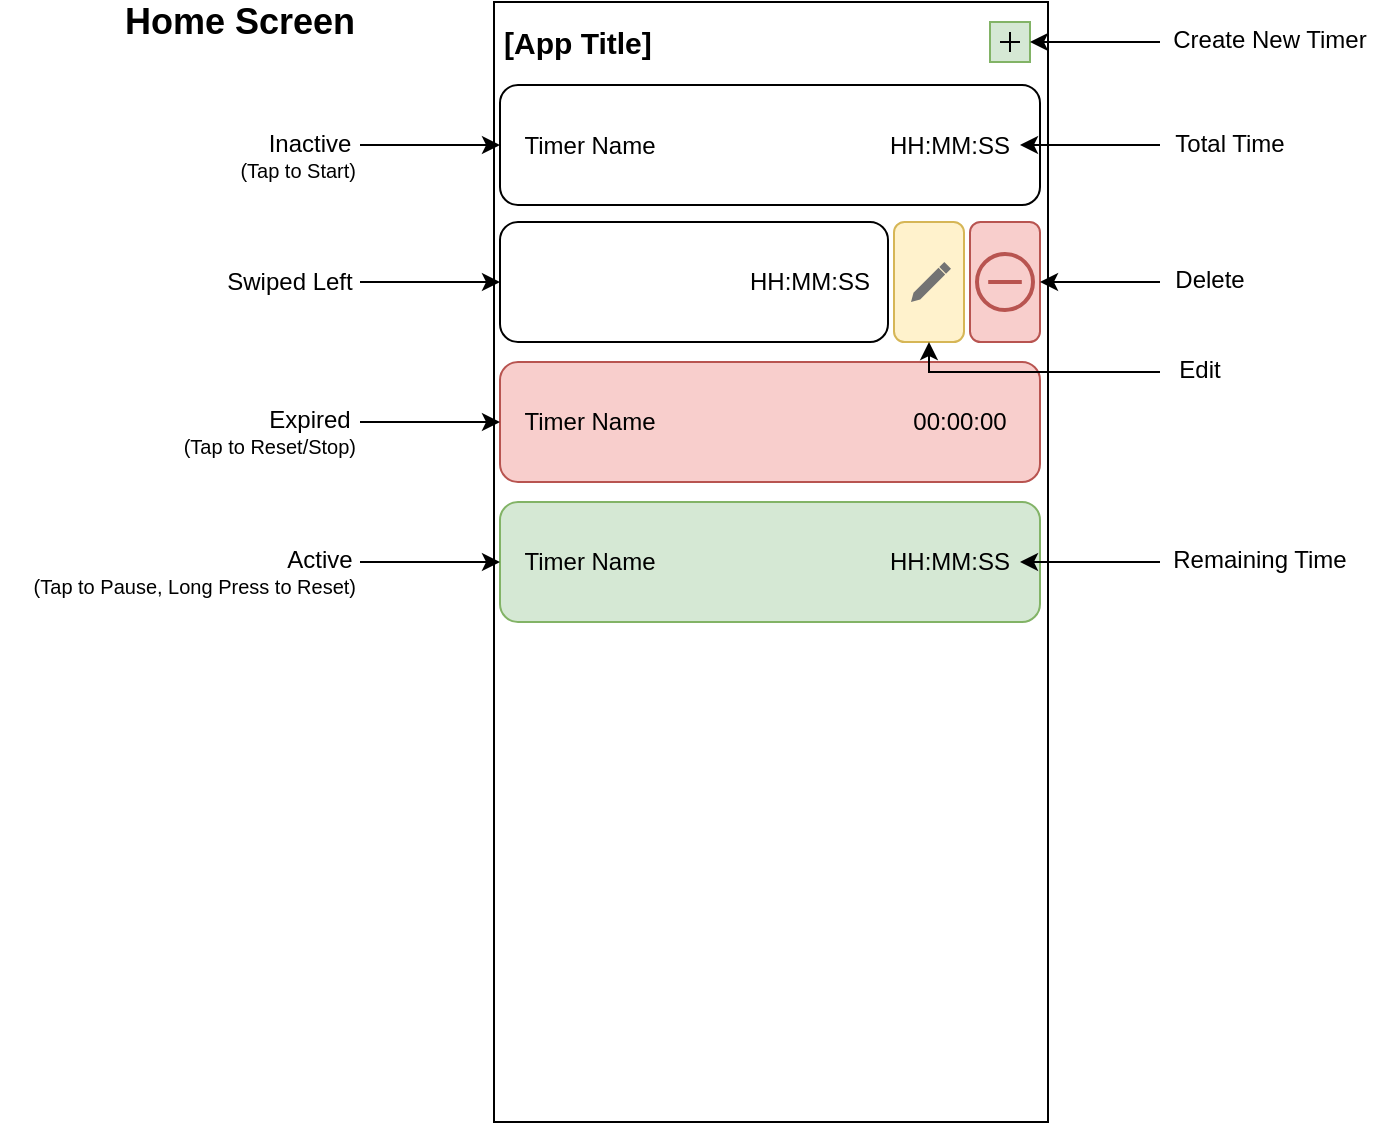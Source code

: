 <mxfile version="13.9.9" type="device" pages="2"><diagram id="HEGyL1cyadB4TIBwFTRd" name="HomeScreen"><mxGraphModel dx="1089" dy="810" grid="1" gridSize="10" guides="1" tooltips="1" connect="1" arrows="1" fold="1" page="1" pageScale="1" pageWidth="850" pageHeight="1100" math="0" shadow="0"><root><mxCell id="0"/><mxCell id="1" parent="0"/><mxCell id="8O2cDfJaT4-Lju_tFJ-8-1" value="" style="rounded=0;whiteSpace=wrap;html=1;" parent="1" vertex="1"><mxGeometry x="287" y="40" width="277" height="560" as="geometry"/></mxCell><mxCell id="8O2cDfJaT4-Lju_tFJ-8-6" value="" style="whiteSpace=wrap;html=1;aspect=fixed;fillColor=#d5e8d4;strokeColor=#82b366;" parent="1" vertex="1"><mxGeometry x="535.0" y="50" width="20" height="20" as="geometry"/></mxCell><mxCell id="8O2cDfJaT4-Lju_tFJ-8-11" value="" style="group" parent="1" vertex="1" connectable="0"><mxGeometry x="540" y="55" width="10" height="10" as="geometry"/></mxCell><mxCell id="8O2cDfJaT4-Lju_tFJ-8-12" value="" style="endArrow=none;html=1;" parent="8O2cDfJaT4-Lju_tFJ-8-11" edge="1"><mxGeometry width="50" height="50" relative="1" as="geometry"><mxPoint x="5" y="10" as="sourcePoint"/><mxPoint x="5" as="targetPoint"/></mxGeometry></mxCell><mxCell id="8O2cDfJaT4-Lju_tFJ-8-13" value="" style="endArrow=none;html=1;" parent="8O2cDfJaT4-Lju_tFJ-8-11" edge="1"><mxGeometry width="50" height="50" relative="1" as="geometry"><mxPoint y="5" as="sourcePoint"/><mxPoint x="10" y="5" as="targetPoint"/></mxGeometry></mxCell><mxCell id="8O2cDfJaT4-Lju_tFJ-8-14" value="[App Title]" style="text;html=1;strokeColor=none;fillColor=none;align=left;verticalAlign=middle;whiteSpace=wrap;rounded=0;fontStyle=1;fontSize=15;" parent="1" vertex="1"><mxGeometry x="290" y="50" width="149" height="20" as="geometry"/></mxCell><mxCell id="8O2cDfJaT4-Lju_tFJ-8-21" value="" style="group" parent="1" vertex="1" connectable="0"><mxGeometry x="290" y="81.5" width="270" height="60" as="geometry"/></mxCell><mxCell id="8O2cDfJaT4-Lju_tFJ-8-2" value="" style="rounded=1;whiteSpace=wrap;html=1;" parent="8O2cDfJaT4-Lju_tFJ-8-21" vertex="1"><mxGeometry width="270" height="60" as="geometry"/></mxCell><mxCell id="8O2cDfJaT4-Lju_tFJ-8-3" value="Timer Name" style="text;html=1;strokeColor=none;fillColor=none;align=center;verticalAlign=middle;whiteSpace=wrap;rounded=0;" parent="8O2cDfJaT4-Lju_tFJ-8-21" vertex="1"><mxGeometry x="10" y="20.0" width="70" height="20" as="geometry"/></mxCell><mxCell id="8O2cDfJaT4-Lju_tFJ-8-4" value="HH:MM:SS" style="text;html=1;strokeColor=none;fillColor=none;align=center;verticalAlign=middle;whiteSpace=wrap;rounded=0;" parent="8O2cDfJaT4-Lju_tFJ-8-21" vertex="1"><mxGeometry x="190" y="20" width="70" height="20" as="geometry"/></mxCell><mxCell id="8O2cDfJaT4-Lju_tFJ-8-23" value="" style="rounded=1;whiteSpace=wrap;html=1;" parent="1" vertex="1"><mxGeometry x="290" y="150" width="194" height="60" as="geometry"/></mxCell><mxCell id="8O2cDfJaT4-Lju_tFJ-8-25" value="HH:MM:SS" style="text;html=1;strokeColor=none;fillColor=none;align=center;verticalAlign=middle;whiteSpace=wrap;rounded=0;" parent="1" vertex="1"><mxGeometry x="415" y="170" width="60" height="20" as="geometry"/></mxCell><mxCell id="8O2cDfJaT4-Lju_tFJ-8-27" value="" style="rounded=1;whiteSpace=wrap;html=1;fillColor=#fff2cc;strokeColor=#d6b656;" parent="1" vertex="1"><mxGeometry x="487" y="150" width="35" height="60" as="geometry"/></mxCell><mxCell id="8O2cDfJaT4-Lju_tFJ-8-28" value="" style="rounded=1;whiteSpace=wrap;html=1;fillColor=#f8cecc;strokeColor=#b85450;" parent="1" vertex="1"><mxGeometry x="525" y="150" width="35" height="60" as="geometry"/></mxCell><mxCell id="8O2cDfJaT4-Lju_tFJ-8-30" value="" style="dashed=0;aspect=fixed;verticalLabelPosition=bottom;verticalAlign=top;align=center;shape=mxgraph.gmdl.edit;strokeColor=none;fillColor=#737373;shadow=0;rounded=1;" parent="1" vertex="1"><mxGeometry x="495.5" y="170" width="20" height="20" as="geometry"/></mxCell><mxCell id="8O2cDfJaT4-Lju_tFJ-8-31" value="" style="html=1;verticalLabelPosition=bottom;align=center;labelBackgroundColor=#ffffff;verticalAlign=top;strokeWidth=2;strokeColor=#b85450;shadow=0;dashed=0;shape=mxgraph.ios7.icons.delete;rounded=1;fillColor=#f8cecc;" parent="1" vertex="1"><mxGeometry x="528.5" y="166.0" width="28" height="28" as="geometry"/></mxCell><mxCell id="8O2cDfJaT4-Lju_tFJ-8-32" value="" style="group" parent="1" vertex="1" connectable="0"><mxGeometry x="290" y="220" width="270" height="60" as="geometry"/></mxCell><mxCell id="8O2cDfJaT4-Lju_tFJ-8-33" value="" style="rounded=1;whiteSpace=wrap;html=1;fillColor=#f8cecc;strokeColor=#b85450;" parent="8O2cDfJaT4-Lju_tFJ-8-32" vertex="1"><mxGeometry width="270" height="60" as="geometry"/></mxCell><mxCell id="8O2cDfJaT4-Lju_tFJ-8-34" value="Timer Name" style="text;html=1;strokeColor=none;fillColor=none;align=center;verticalAlign=middle;whiteSpace=wrap;rounded=0;" parent="8O2cDfJaT4-Lju_tFJ-8-32" vertex="1"><mxGeometry x="10" y="20.0" width="70" height="20" as="geometry"/></mxCell><mxCell id="8O2cDfJaT4-Lju_tFJ-8-35" value="00:00:00" style="text;html=1;strokeColor=none;fillColor=none;align=center;verticalAlign=middle;whiteSpace=wrap;rounded=0;" parent="8O2cDfJaT4-Lju_tFJ-8-32" vertex="1"><mxGeometry x="200" y="20" width="60" height="20" as="geometry"/></mxCell><mxCell id="8O2cDfJaT4-Lju_tFJ-8-36" value="" style="group" parent="1" vertex="1" connectable="0"><mxGeometry x="290" y="290" width="270" height="60" as="geometry"/></mxCell><mxCell id="8O2cDfJaT4-Lju_tFJ-8-37" value="" style="rounded=1;whiteSpace=wrap;html=1;fillColor=#d5e8d4;strokeColor=#82b366;" parent="8O2cDfJaT4-Lju_tFJ-8-36" vertex="1"><mxGeometry width="270" height="60" as="geometry"/></mxCell><mxCell id="8O2cDfJaT4-Lju_tFJ-8-38" value="Timer Name" style="text;html=1;strokeColor=none;fillColor=none;align=center;verticalAlign=middle;whiteSpace=wrap;rounded=0;" parent="8O2cDfJaT4-Lju_tFJ-8-36" vertex="1"><mxGeometry x="10" y="20.0" width="70" height="20" as="geometry"/></mxCell><mxCell id="8O2cDfJaT4-Lju_tFJ-8-39" value="HH:MM:SS" style="text;html=1;strokeColor=none;fillColor=none;align=center;verticalAlign=middle;whiteSpace=wrap;rounded=0;" parent="8O2cDfJaT4-Lju_tFJ-8-36" vertex="1"><mxGeometry x="190" y="20" width="70" height="20" as="geometry"/></mxCell><mxCell id="8O2cDfJaT4-Lju_tFJ-8-43" style="edgeStyle=orthogonalEdgeStyle;rounded=0;orthogonalLoop=1;jettySize=auto;html=1;exitX=1;exitY=0.5;exitDx=0;exitDy=0;entryX=0;entryY=0.5;entryDx=0;entryDy=0;" parent="1" source="8O2cDfJaT4-Lju_tFJ-8-40" target="8O2cDfJaT4-Lju_tFJ-8-2" edge="1"><mxGeometry relative="1" as="geometry"/></mxCell><mxCell id="8O2cDfJaT4-Lju_tFJ-8-40" value="Inactive" style="text;html=1;strokeColor=none;fillColor=none;align=center;verticalAlign=top;whiteSpace=wrap;rounded=0;" parent="1" vertex="1"><mxGeometry x="170" y="97.25" width="50" height="28.5" as="geometry"/></mxCell><mxCell id="8O2cDfJaT4-Lju_tFJ-8-44" style="edgeStyle=orthogonalEdgeStyle;rounded=0;orthogonalLoop=1;jettySize=auto;html=1;exitX=1;exitY=0.5;exitDx=0;exitDy=0;entryX=0;entryY=0.5;entryDx=0;entryDy=0;" parent="1" source="8O2cDfJaT4-Lju_tFJ-8-41" target="8O2cDfJaT4-Lju_tFJ-8-33" edge="1"><mxGeometry relative="1" as="geometry"/></mxCell><mxCell id="8O2cDfJaT4-Lju_tFJ-8-41" value="Expired&lt;span style=&quot;color: rgba(0 , 0 , 0 , 0) ; font-family: monospace ; font-size: 0px&quot;&gt;%3CmxGraphModel%3E%3Croot%3E%3CmxCell%20id%3D%220%22%2F%3E%3CmxCell%20id%3D%221%22%20parent%3D%220%22%2F%3E%3CmxCell%20id%3D%222%22%20value%3D%22Inactive%22%20style%3D%22text%3Bhtml%3D1%3BstrokeColor%3Dnone%3BfillColor%3Dnone%3Balign%3Dcenter%3BverticalAlign%3Dmiddle%3BwhiteSpace%3Dwrap%3Brounded%3D0%3B%22%20vertex%3D%221%22%20parent%3D%221%22%3E%3CmxGeometry%20x%3D%22170%22%20y%3D%22101%22%20width%3D%2250%22%20height%3D%2220%22%20as%3D%22geometry%22%2F%3E%3C%2FmxCell%3E%3C%2Froot%3E%3C%2FmxGraphModel%3E&lt;/span&gt;" style="text;html=1;strokeColor=none;fillColor=none;align=center;verticalAlign=top;whiteSpace=wrap;rounded=0;" parent="1" vertex="1"><mxGeometry x="170" y="235" width="50" height="30" as="geometry"/></mxCell><mxCell id="8O2cDfJaT4-Lju_tFJ-8-45" style="edgeStyle=orthogonalEdgeStyle;rounded=0;orthogonalLoop=1;jettySize=auto;html=1;exitX=1;exitY=0.5;exitDx=0;exitDy=0;entryX=0;entryY=0.5;entryDx=0;entryDy=0;" parent="1" source="8O2cDfJaT4-Lju_tFJ-8-42" target="8O2cDfJaT4-Lju_tFJ-8-37" edge="1"><mxGeometry relative="1" as="geometry"/></mxCell><mxCell id="8O2cDfJaT4-Lju_tFJ-8-42" value="Active" style="text;html=1;strokeColor=none;fillColor=none;align=center;verticalAlign=top;whiteSpace=wrap;rounded=0;" parent="1" vertex="1"><mxGeometry x="180" y="305" width="40" height="30" as="geometry"/></mxCell><mxCell id="8O2cDfJaT4-Lju_tFJ-8-47" style="edgeStyle=orthogonalEdgeStyle;rounded=0;orthogonalLoop=1;jettySize=auto;html=1;exitX=0;exitY=0.5;exitDx=0;exitDy=0;entryX=1;entryY=0.5;entryDx=0;entryDy=0;" parent="1" source="8O2cDfJaT4-Lju_tFJ-8-46" target="8O2cDfJaT4-Lju_tFJ-8-6" edge="1"><mxGeometry relative="1" as="geometry"/></mxCell><mxCell id="8O2cDfJaT4-Lju_tFJ-8-46" value="Create New Timer" style="text;html=1;strokeColor=none;fillColor=none;align=center;verticalAlign=top;whiteSpace=wrap;rounded=0;" parent="1" vertex="1"><mxGeometry x="620" y="45" width="110" height="30" as="geometry"/></mxCell><mxCell id="8O2cDfJaT4-Lju_tFJ-8-49" style="edgeStyle=orthogonalEdgeStyle;rounded=0;orthogonalLoop=1;jettySize=auto;html=1;exitX=0;exitY=0.5;exitDx=0;exitDy=0;entryX=1;entryY=0.5;entryDx=0;entryDy=0;" parent="1" source="8O2cDfJaT4-Lju_tFJ-8-48" target="8O2cDfJaT4-Lju_tFJ-8-4" edge="1"><mxGeometry relative="1" as="geometry"/></mxCell><mxCell id="8O2cDfJaT4-Lju_tFJ-8-48" value="Total Time" style="text;html=1;strokeColor=none;fillColor=none;align=center;verticalAlign=top;whiteSpace=wrap;rounded=0;" parent="1" vertex="1"><mxGeometry x="620" y="96.5" width="70" height="30" as="geometry"/></mxCell><mxCell id="8O2cDfJaT4-Lju_tFJ-8-51" style="edgeStyle=orthogonalEdgeStyle;rounded=0;orthogonalLoop=1;jettySize=auto;html=1;exitX=0;exitY=0.5;exitDx=0;exitDy=0;entryX=1;entryY=0.5;entryDx=0;entryDy=0;" parent="1" source="8O2cDfJaT4-Lju_tFJ-8-50" target="8O2cDfJaT4-Lju_tFJ-8-39" edge="1"><mxGeometry relative="1" as="geometry"/></mxCell><mxCell id="8O2cDfJaT4-Lju_tFJ-8-50" value="Remaining Time" style="text;html=1;strokeColor=none;fillColor=none;align=center;verticalAlign=top;whiteSpace=wrap;rounded=0;" parent="1" vertex="1"><mxGeometry x="620" y="305" width="100" height="30" as="geometry"/></mxCell><mxCell id="8O2cDfJaT4-Lju_tFJ-8-58" style="edgeStyle=orthogonalEdgeStyle;rounded=0;orthogonalLoop=1;jettySize=auto;html=1;exitX=0;exitY=0.5;exitDx=0;exitDy=0;entryX=0.5;entryY=1;entryDx=0;entryDy=0;" parent="1" source="8O2cDfJaT4-Lju_tFJ-8-52" target="8O2cDfJaT4-Lju_tFJ-8-27" edge="1"><mxGeometry relative="1" as="geometry"><Array as="points"><mxPoint x="505" y="225"/></Array></mxGeometry></mxCell><mxCell id="8O2cDfJaT4-Lju_tFJ-8-52" value="Edit" style="text;html=1;strokeColor=none;fillColor=none;align=center;verticalAlign=top;whiteSpace=wrap;rounded=0;" parent="1" vertex="1"><mxGeometry x="620" y="210" width="40" height="30" as="geometry"/></mxCell><mxCell id="8O2cDfJaT4-Lju_tFJ-8-55" style="edgeStyle=orthogonalEdgeStyle;rounded=0;orthogonalLoop=1;jettySize=auto;html=1;exitX=0;exitY=0.5;exitDx=0;exitDy=0;entryX=1;entryY=0.5;entryDx=0;entryDy=0;" parent="1" source="8O2cDfJaT4-Lju_tFJ-8-54" target="8O2cDfJaT4-Lju_tFJ-8-28" edge="1"><mxGeometry relative="1" as="geometry"/></mxCell><mxCell id="8O2cDfJaT4-Lju_tFJ-8-54" value="Delete" style="text;html=1;strokeColor=none;fillColor=none;align=center;verticalAlign=top;whiteSpace=wrap;rounded=0;" parent="1" vertex="1"><mxGeometry x="620" y="165" width="50" height="30" as="geometry"/></mxCell><mxCell id="8O2cDfJaT4-Lju_tFJ-8-57" style="edgeStyle=orthogonalEdgeStyle;rounded=0;orthogonalLoop=1;jettySize=auto;html=1;exitX=1;exitY=0.5;exitDx=0;exitDy=0;entryX=0;entryY=0.5;entryDx=0;entryDy=0;" parent="1" source="8O2cDfJaT4-Lju_tFJ-8-56" target="8O2cDfJaT4-Lju_tFJ-8-23" edge="1"><mxGeometry relative="1" as="geometry"/></mxCell><mxCell id="8O2cDfJaT4-Lju_tFJ-8-56" value="Swiped Left" style="text;html=1;strokeColor=none;fillColor=none;align=center;verticalAlign=top;whiteSpace=wrap;rounded=0;" parent="1" vertex="1"><mxGeometry x="150" y="165.75" width="70" height="28.5" as="geometry"/></mxCell><mxCell id="8O2cDfJaT4-Lju_tFJ-8-59" value="&lt;font style=&quot;font-size: 10px&quot;&gt;(Tap to Start)&lt;/font&gt;" style="text;html=1;strokeColor=none;fillColor=none;align=right;verticalAlign=middle;whiteSpace=wrap;rounded=0;fontSize=15;" parent="1" vertex="1"><mxGeometry x="80" y="116.5" width="140" height="10" as="geometry"/></mxCell><mxCell id="8O2cDfJaT4-Lju_tFJ-8-60" value="&lt;font style=&quot;font-size: 10px&quot;&gt;(Tap to Reset/Stop)&lt;/font&gt;" style="text;html=1;strokeColor=none;fillColor=none;align=right;verticalAlign=middle;whiteSpace=wrap;rounded=0;fontSize=15;" parent="1" vertex="1"><mxGeometry x="80" y="255" width="140" height="10" as="geometry"/></mxCell><mxCell id="8O2cDfJaT4-Lju_tFJ-8-61" value="&lt;font style=&quot;font-size: 10px&quot;&gt;(Tap to Pause, Long Press to Reset)&lt;/font&gt;" style="text;html=1;strokeColor=none;fillColor=none;align=right;verticalAlign=middle;whiteSpace=wrap;rounded=0;fontSize=15;" parent="1" vertex="1"><mxGeometry x="40" y="325" width="180" height="10" as="geometry"/></mxCell><mxCell id="8O2cDfJaT4-Lju_tFJ-8-62" value="Home Screen" style="text;html=1;strokeColor=none;fillColor=none;align=center;verticalAlign=middle;whiteSpace=wrap;rounded=0;fontSize=18;fontStyle=1" parent="1" vertex="1"><mxGeometry x="40" y="40" width="240" height="20" as="geometry"/></mxCell></root></mxGraphModel></diagram><diagram id="C2ESfZs6FZUdcyB-nqtN" name="NewTimerScreen"><mxGraphModel dx="176" dy="131" grid="1" gridSize="10" guides="1" tooltips="1" connect="1" arrows="1" fold="1" page="1" pageScale="1" pageWidth="850" pageHeight="1100" math="0" shadow="0"><root><mxCell id="HGh9_6Y62oNn5FS27VZK-0"/><mxCell id="HGh9_6Y62oNn5FS27VZK-1" parent="HGh9_6Y62oNn5FS27VZK-0"/><mxCell id="GpiGF39b6Rnts4fjnzOq-0" value="" style="rounded=0;whiteSpace=wrap;html=1;" parent="HGh9_6Y62oNn5FS27VZK-1" vertex="1"><mxGeometry x="287.0" y="40" width="277" height="560" as="geometry"/></mxCell><mxCell id="Msu7Hf1FtC_RUBziCAPU-1" value="New Timer" style="text;html=1;strokeColor=none;fillColor=none;align=left;verticalAlign=middle;whiteSpace=wrap;rounded=0;fontStyle=1;fontSize=15;" parent="HGh9_6Y62oNn5FS27VZK-1" vertex="1"><mxGeometry x="300" y="60" width="149" height="20" as="geometry"/></mxCell><mxCell id="Msu7Hf1FtC_RUBziCAPU-2" value="Name" style="text;html=1;strokeColor=none;fillColor=none;align=left;verticalAlign=middle;whiteSpace=wrap;rounded=0;fontSize=12;fontStyle=1" parent="HGh9_6Y62oNn5FS27VZK-1" vertex="1"><mxGeometry x="300" y="100" width="80" height="20" as="geometry"/></mxCell><mxCell id="Msu7Hf1FtC_RUBziCAPU-3" value="" style="rounded=0;whiteSpace=wrap;html=1;fontSize=12;align=left;" parent="HGh9_6Y62oNn5FS27VZK-1" vertex="1"><mxGeometry x="300" y="120" width="250" height="30" as="geometry"/></mxCell><mxCell id="Msu7Hf1FtC_RUBziCAPU-4" value="Time" style="text;html=1;strokeColor=none;fillColor=none;align=left;verticalAlign=middle;whiteSpace=wrap;rounded=0;fontSize=12;fontStyle=1" parent="HGh9_6Y62oNn5FS27VZK-1" vertex="1"><mxGeometry x="300" y="170" width="80" height="20" as="geometry"/></mxCell><mxCell id="-HsqOgqs6W_g71H30UOQ-66" value="" style="group" parent="HGh9_6Y62oNn5FS27VZK-1" vertex="1" connectable="0"><mxGeometry x="395" y="190" width="60" height="71" as="geometry"/></mxCell><mxCell id="-HsqOgqs6W_g71H30UOQ-67" value="" style="group" parent="-HsqOgqs6W_g71H30UOQ-66" vertex="1" connectable="0"><mxGeometry width="60" height="71" as="geometry"/></mxCell><mxCell id="-HsqOgqs6W_g71H30UOQ-69" value="" style="group" parent="-HsqOgqs6W_g71H30UOQ-67" vertex="1" connectable="0"><mxGeometry width="60" height="50" as="geometry"/></mxCell><mxCell id="-HsqOgqs6W_g71H30UOQ-70" value="Minutes" style="text;html=1;strokeColor=none;fillColor=none;align=left;verticalAlign=middle;whiteSpace=wrap;rounded=0;fontSize=12;" parent="-HsqOgqs6W_g71H30UOQ-69" vertex="1"><mxGeometry width="60" height="20" as="geometry"/></mxCell><mxCell id="-HsqOgqs6W_g71H30UOQ-71" value="00" style="rounded=0;whiteSpace=wrap;html=1;fontSize=12;align=center;" parent="-HsqOgqs6W_g71H30UOQ-69" vertex="1"><mxGeometry y="20" width="60" height="30" as="geometry"/></mxCell><mxCell id="vXmhHxaOZymmZKV0ThSY-32" value="" style="group" vertex="1" connectable="0" parent="-HsqOgqs6W_g71H30UOQ-67"><mxGeometry x="30.0" y="50" width="30" height="20.21" as="geometry"/></mxCell><mxCell id="-HsqOgqs6W_g71H30UOQ-68" value="" style="rounded=0;whiteSpace=wrap;html=1;fillColor=#d5e8d4;strokeColor=#82b366;" parent="vXmhHxaOZymmZKV0ThSY-32" vertex="1"><mxGeometry y="2.21" width="30" height="18" as="geometry"/></mxCell><mxCell id="-HsqOgqs6W_g71H30UOQ-72" value="" style="shape=cross;whiteSpace=wrap;html=1;rounded=1;fontSize=12;align=left;aspect=fixed;fillColor=#d5e8d4;" parent="vXmhHxaOZymmZKV0ThSY-32" vertex="1"><mxGeometry x="9.79" y="6.056" width="10.429" height="10.429" as="geometry"/></mxCell><mxCell id="vXmhHxaOZymmZKV0ThSY-33" value="" style="group" vertex="1" connectable="0" parent="-HsqOgqs6W_g71H30UOQ-66"><mxGeometry y="52.21" width="30" height="18.0" as="geometry"/></mxCell><mxCell id="-HsqOgqs6W_g71H30UOQ-73" value="" style="rounded=0;whiteSpace=wrap;html=1;fillColor=#f8cecc;strokeColor=#b85450;" parent="vXmhHxaOZymmZKV0ThSY-33" vertex="1"><mxGeometry y="2.865e-14" width="30" height="18" as="geometry"/></mxCell><mxCell id="-HsqOgqs6W_g71H30UOQ-74" value="" style="group;fillColor=#f8cecc;strokeColor=#b85450;" parent="vXmhHxaOZymmZKV0ThSY-33" vertex="1" connectable="0"><mxGeometry x="7" y="7.793" width="15.6" height="2.533" as="geometry"/></mxCell><mxCell id="-HsqOgqs6W_g71H30UOQ-75" value="" style="endArrow=none;html=1;fontSize=12;" parent="-HsqOgqs6W_g71H30UOQ-74" edge="1"><mxGeometry width="50" height="50" relative="1" as="geometry"><mxPoint y="1.44e-14" as="sourcePoint"/><mxPoint x="15.6" y="1.44e-14" as="targetPoint"/></mxGeometry></mxCell><mxCell id="-HsqOgqs6W_g71H30UOQ-76" value="" style="endArrow=none;html=1;fontSize=12;" parent="-HsqOgqs6W_g71H30UOQ-74" edge="1"><mxGeometry width="50" height="50" relative="1" as="geometry"><mxPoint x="2.956e-14" y="2.533" as="sourcePoint"/><mxPoint x="15.6" y="2.533" as="targetPoint"/><Array as="points"><mxPoint x="5.2" y="2.533"/></Array></mxGeometry></mxCell><mxCell id="-HsqOgqs6W_g71H30UOQ-77" value="" style="endArrow=none;html=1;fontSize=12;" parent="-HsqOgqs6W_g71H30UOQ-74" edge="1"><mxGeometry width="50" height="50" relative="1" as="geometry"><mxPoint x="15.6" y="2.533" as="sourcePoint"/><mxPoint x="15.6" y="1.44e-14" as="targetPoint"/></mxGeometry></mxCell><mxCell id="-HsqOgqs6W_g71H30UOQ-78" value="" style="endArrow=none;html=1;fontSize=12;" parent="-HsqOgqs6W_g71H30UOQ-74" edge="1"><mxGeometry width="50" height="50" relative="1" as="geometry"><mxPoint x="2.956e-14" y="2.533" as="sourcePoint"/><mxPoint x="2.956e-14" as="targetPoint"/></mxGeometry></mxCell><mxCell id="-HsqOgqs6W_g71H30UOQ-79" value="" style="group" parent="HGh9_6Y62oNn5FS27VZK-1" vertex="1" connectable="0"><mxGeometry x="490" y="190" width="60" height="71" as="geometry"/></mxCell><mxCell id="-HsqOgqs6W_g71H30UOQ-80" value="" style="group" parent="-HsqOgqs6W_g71H30UOQ-79" vertex="1" connectable="0"><mxGeometry width="60" height="71" as="geometry"/></mxCell><mxCell id="-HsqOgqs6W_g71H30UOQ-82" value="" style="group" parent="-HsqOgqs6W_g71H30UOQ-80" vertex="1" connectable="0"><mxGeometry width="60" height="50" as="geometry"/></mxCell><mxCell id="-HsqOgqs6W_g71H30UOQ-83" value="Seconds" style="text;html=1;strokeColor=none;fillColor=none;align=left;verticalAlign=middle;whiteSpace=wrap;rounded=0;fontSize=12;" parent="-HsqOgqs6W_g71H30UOQ-82" vertex="1"><mxGeometry width="60" height="20" as="geometry"/></mxCell><mxCell id="-HsqOgqs6W_g71H30UOQ-84" value="00" style="rounded=0;whiteSpace=wrap;html=1;fontSize=12;align=center;" parent="-HsqOgqs6W_g71H30UOQ-82" vertex="1"><mxGeometry y="20" width="60" height="30" as="geometry"/></mxCell><mxCell id="vXmhHxaOZymmZKV0ThSY-34" value="" style="group" vertex="1" connectable="0" parent="-HsqOgqs6W_g71H30UOQ-80"><mxGeometry x="30.0" y="52.21" width="30" height="18" as="geometry"/></mxCell><mxCell id="vXmhHxaOZymmZKV0ThSY-36" value="" style="group" vertex="1" connectable="0" parent="vXmhHxaOZymmZKV0ThSY-34"><mxGeometry width="30" height="18" as="geometry"/></mxCell><mxCell id="-HsqOgqs6W_g71H30UOQ-81" value="" style="rounded=0;whiteSpace=wrap;html=1;fillColor=#d5e8d4;strokeColor=#82b366;" parent="vXmhHxaOZymmZKV0ThSY-36" vertex="1"><mxGeometry width="30" height="18" as="geometry"/></mxCell><mxCell id="-HsqOgqs6W_g71H30UOQ-85" value="" style="shape=cross;whiteSpace=wrap;html=1;rounded=1;fontSize=12;align=left;aspect=fixed;fillColor=#d5e8d4;" parent="vXmhHxaOZymmZKV0ThSY-36" vertex="1"><mxGeometry x="9.79" y="3.79" width="10.429" height="10.429" as="geometry"/></mxCell><mxCell id="vXmhHxaOZymmZKV0ThSY-35" value="" style="group" vertex="1" connectable="0" parent="-HsqOgqs6W_g71H30UOQ-79"><mxGeometry y="52.21" width="30" height="18" as="geometry"/></mxCell><mxCell id="-HsqOgqs6W_g71H30UOQ-86" value="" style="rounded=0;whiteSpace=wrap;html=1;fillColor=#f8cecc;strokeColor=#b85450;" parent="vXmhHxaOZymmZKV0ThSY-35" vertex="1"><mxGeometry width="30" height="18" as="geometry"/></mxCell><mxCell id="-HsqOgqs6W_g71H30UOQ-87" value="" style="group;fillColor=#f8cecc;strokeColor=#b85450;" parent="vXmhHxaOZymmZKV0ThSY-35" vertex="1" connectable="0"><mxGeometry x="7" y="7.793" width="15.6" height="2.533" as="geometry"/></mxCell><mxCell id="-HsqOgqs6W_g71H30UOQ-88" value="" style="endArrow=none;html=1;fontSize=12;" parent="-HsqOgqs6W_g71H30UOQ-87" edge="1"><mxGeometry width="50" height="50" relative="1" as="geometry"><mxPoint y="1.44e-14" as="sourcePoint"/><mxPoint x="15.6" y="1.44e-14" as="targetPoint"/></mxGeometry></mxCell><mxCell id="-HsqOgqs6W_g71H30UOQ-89" value="" style="endArrow=none;html=1;fontSize=12;" parent="-HsqOgqs6W_g71H30UOQ-87" edge="1"><mxGeometry width="50" height="50" relative="1" as="geometry"><mxPoint x="2.956e-14" y="2.533" as="sourcePoint"/><mxPoint x="15.6" y="2.533" as="targetPoint"/><Array as="points"><mxPoint x="5.2" y="2.533"/></Array></mxGeometry></mxCell><mxCell id="-HsqOgqs6W_g71H30UOQ-90" value="" style="endArrow=none;html=1;fontSize=12;" parent="-HsqOgqs6W_g71H30UOQ-87" edge="1"><mxGeometry width="50" height="50" relative="1" as="geometry"><mxPoint x="15.6" y="2.533" as="sourcePoint"/><mxPoint x="15.6" y="1.44e-14" as="targetPoint"/></mxGeometry></mxCell><mxCell id="-HsqOgqs6W_g71H30UOQ-91" value="" style="endArrow=none;html=1;fontSize=12;" parent="-HsqOgqs6W_g71H30UOQ-87" edge="1"><mxGeometry width="50" height="50" relative="1" as="geometry"><mxPoint x="2.956e-14" y="2.533" as="sourcePoint"/><mxPoint x="2.956e-14" as="targetPoint"/></mxGeometry></mxCell><mxCell id="-HsqOgqs6W_g71H30UOQ-92" value="" style="group" parent="HGh9_6Y62oNn5FS27VZK-1" vertex="1" connectable="0"><mxGeometry x="300" y="190" width="60" height="71" as="geometry"/></mxCell><mxCell id="-HsqOgqs6W_g71H30UOQ-93" value="" style="group" parent="-HsqOgqs6W_g71H30UOQ-92" vertex="1" connectable="0"><mxGeometry width="60" height="71" as="geometry"/></mxCell><mxCell id="-HsqOgqs6W_g71H30UOQ-95" value="" style="group" parent="-HsqOgqs6W_g71H30UOQ-93" vertex="1" connectable="0"><mxGeometry width="60" height="50" as="geometry"/></mxCell><mxCell id="-HsqOgqs6W_g71H30UOQ-96" value="Hours" style="text;html=1;strokeColor=none;fillColor=none;align=left;verticalAlign=middle;whiteSpace=wrap;rounded=0;fontSize=12;" parent="-HsqOgqs6W_g71H30UOQ-95" vertex="1"><mxGeometry width="60" height="20" as="geometry"/></mxCell><mxCell id="-HsqOgqs6W_g71H30UOQ-97" value="00" style="rounded=0;whiteSpace=wrap;html=1;fontSize=12;align=center;" parent="-HsqOgqs6W_g71H30UOQ-95" vertex="1"><mxGeometry y="20" width="60" height="30" as="geometry"/></mxCell><mxCell id="vXmhHxaOZymmZKV0ThSY-13" value="" style="group" vertex="1" connectable="0" parent="-HsqOgqs6W_g71H30UOQ-93"><mxGeometry x="-0.19" y="52.21" width="30" height="18" as="geometry"/></mxCell><mxCell id="-HsqOgqs6W_g71H30UOQ-94" value="" style="rounded=0;whiteSpace=wrap;html=1;fillColor=#f8cecc;strokeColor=#b85450;" parent="vXmhHxaOZymmZKV0ThSY-13" vertex="1"><mxGeometry width="30" height="18" as="geometry"/></mxCell><mxCell id="-HsqOgqs6W_g71H30UOQ-100" value="" style="group;fillColor=#f8cecc;strokeColor=#b85450;" parent="vXmhHxaOZymmZKV0ThSY-13" vertex="1" connectable="0"><mxGeometry x="7.2" y="7.733" width="15.6" height="2.533" as="geometry"/></mxCell><mxCell id="-HsqOgqs6W_g71H30UOQ-101" value="" style="endArrow=none;html=1;fontSize=12;" parent="-HsqOgqs6W_g71H30UOQ-100" edge="1"><mxGeometry width="50" height="50" relative="1" as="geometry"><mxPoint y="1.44e-14" as="sourcePoint"/><mxPoint x="15.6" y="1.44e-14" as="targetPoint"/></mxGeometry></mxCell><mxCell id="-HsqOgqs6W_g71H30UOQ-102" value="" style="endArrow=none;html=1;fontSize=12;" parent="-HsqOgqs6W_g71H30UOQ-100" edge="1"><mxGeometry width="50" height="50" relative="1" as="geometry"><mxPoint x="2.956e-14" y="2.533" as="sourcePoint"/><mxPoint x="15.6" y="2.533" as="targetPoint"/><Array as="points"><mxPoint x="5.2" y="2.533"/></Array></mxGeometry></mxCell><mxCell id="-HsqOgqs6W_g71H30UOQ-103" value="" style="endArrow=none;html=1;fontSize=12;" parent="-HsqOgqs6W_g71H30UOQ-100" edge="1"><mxGeometry width="50" height="50" relative="1" as="geometry"><mxPoint x="15.6" y="2.533" as="sourcePoint"/><mxPoint x="15.6" y="1.44e-14" as="targetPoint"/></mxGeometry></mxCell><mxCell id="-HsqOgqs6W_g71H30UOQ-104" value="" style="endArrow=none;html=1;fontSize=12;" parent="-HsqOgqs6W_g71H30UOQ-100" edge="1"><mxGeometry width="50" height="50" relative="1" as="geometry"><mxPoint x="2.956e-14" y="2.533" as="sourcePoint"/><mxPoint x="2.956e-14" as="targetPoint"/></mxGeometry></mxCell><mxCell id="-HsqOgqs6W_g71H30UOQ-99" value="" style="rounded=0;whiteSpace=wrap;html=1;fillColor=#d5e8d4;strokeColor=#82b366;" parent="-HsqOgqs6W_g71H30UOQ-92" vertex="1"><mxGeometry x="30" y="52.21" width="30" height="18" as="geometry"/></mxCell><mxCell id="-HsqOgqs6W_g71H30UOQ-98" value="" style="shape=cross;whiteSpace=wrap;html=1;rounded=1;fontSize=12;align=left;aspect=fixed;fillColor=#d5e8d4;" parent="-HsqOgqs6W_g71H30UOQ-92" vertex="1"><mxGeometry x="39.59" y="56" width="10.429" height="10.429" as="geometry"/></mxCell><mxCell id="-HsqOgqs6W_g71H30UOQ-105" value="" style="group" parent="HGh9_6Y62oNn5FS27VZK-1" vertex="1" connectable="0"><mxGeometry x="299.5" y="550" width="252" height="40" as="geometry"/></mxCell><mxCell id="Msu7Hf1FtC_RUBziCAPU-49" value="Save" style="rounded=1;whiteSpace=wrap;html=1;fontSize=12;align=center;fillColor=#d5e8d4;strokeColor=#82b366;" parent="-HsqOgqs6W_g71H30UOQ-105" vertex="1"><mxGeometry width="120" height="40" as="geometry"/></mxCell><mxCell id="Msu7Hf1FtC_RUBziCAPU-50" value="Cancel" style="rounded=1;whiteSpace=wrap;html=1;fontSize=12;align=center;fillColor=#f8cecc;strokeColor=#b85450;" parent="-HsqOgqs6W_g71H30UOQ-105" vertex="1"><mxGeometry x="130" width="122" height="40" as="geometry"/></mxCell><mxCell id="-HsqOgqs6W_g71H30UOQ-106" value="Alarm Settings" style="text;html=1;strokeColor=none;fillColor=none;align=left;verticalAlign=middle;whiteSpace=wrap;rounded=0;fontStyle=1" parent="HGh9_6Y62oNn5FS27VZK-1" vertex="1"><mxGeometry x="300" y="310" width="120" height="20" as="geometry"/></mxCell><mxCell id="-HsqOgqs6W_g71H30UOQ-107" value="Sound" style="text;html=1;strokeColor=none;fillColor=none;align=left;verticalAlign=middle;whiteSpace=wrap;rounded=0;" parent="HGh9_6Y62oNn5FS27VZK-1" vertex="1"><mxGeometry x="380" y="340" width="47" height="20" as="geometry"/></mxCell><mxCell id="-HsqOgqs6W_g71H30UOQ-108" value="Vibrate" style="text;html=1;strokeColor=none;fillColor=none;align=left;verticalAlign=middle;whiteSpace=wrap;rounded=0;" parent="HGh9_6Y62oNn5FS27VZK-1" vertex="1"><mxGeometry x="380" y="370" width="107" height="20" as="geometry"/></mxCell><mxCell id="-HsqOgqs6W_g71H30UOQ-109" value="Push Notification" style="text;html=1;strokeColor=none;fillColor=none;align=left;verticalAlign=middle;whiteSpace=wrap;rounded=0;" parent="HGh9_6Y62oNn5FS27VZK-1" vertex="1"><mxGeometry x="380" y="400" width="100" height="20" as="geometry"/></mxCell><mxCell id="-HsqOgqs6W_g71H30UOQ-110" value="" style="rounded=1;whiteSpace=wrap;html=1;strokeColor=#82b366;align=left;arcSize=50;fillColor=#d5e8d4;" parent="HGh9_6Y62oNn5FS27VZK-1" vertex="1"><mxGeometry x="310" y="337.5" width="50" height="25" as="geometry"/></mxCell><mxCell id="-HsqOgqs6W_g71H30UOQ-111" value="" style="ellipse;whiteSpace=wrap;html=1;aspect=fixed;rounded=0;strokeColor=#000000;align=left;" parent="HGh9_6Y62oNn5FS27VZK-1" vertex="1"><mxGeometry x="334.997" y="337.5" width="25" height="25" as="geometry"/></mxCell><mxCell id="-HsqOgqs6W_g71H30UOQ-114" value="" style="rounded=1;whiteSpace=wrap;html=1;strokeColor=#82b366;align=left;arcSize=50;fillColor=#d5e8d4;" parent="HGh9_6Y62oNn5FS27VZK-1" vertex="1"><mxGeometry x="310" y="367.5" width="50" height="25" as="geometry"/></mxCell><mxCell id="-HsqOgqs6W_g71H30UOQ-115" value="" style="ellipse;whiteSpace=wrap;html=1;aspect=fixed;rounded=0;strokeColor=#000000;align=left;" parent="HGh9_6Y62oNn5FS27VZK-1" vertex="1"><mxGeometry x="334.997" y="367.5" width="25" height="25" as="geometry"/></mxCell><mxCell id="-HsqOgqs6W_g71H30UOQ-117" value="" style="rounded=1;whiteSpace=wrap;html=1;strokeColor=#b85450;align=left;arcSize=50;fillColor=#f8cecc;" parent="HGh9_6Y62oNn5FS27VZK-1" vertex="1"><mxGeometry x="310" y="397.5" width="50" height="25" as="geometry"/></mxCell><mxCell id="-HsqOgqs6W_g71H30UOQ-118" value="" style="ellipse;whiteSpace=wrap;html=1;aspect=fixed;rounded=0;strokeColor=#000000;align=left;" parent="HGh9_6Y62oNn5FS27VZK-1" vertex="1"><mxGeometry x="309.997" y="397.5" width="25" height="25" as="geometry"/></mxCell><mxCell id="-HsqOgqs6W_g71H30UOQ-119" value="Alarm Sound" style="text;html=1;strokeColor=none;fillColor=none;align=left;verticalAlign=middle;whiteSpace=wrap;rounded=0;" parent="HGh9_6Y62oNn5FS27VZK-1" vertex="1"><mxGeometry x="310" y="440" width="100" height="20" as="geometry"/></mxCell><mxCell id="-HsqOgqs6W_g71H30UOQ-120" value="[Selected Sound Name]" style="rounded=1;whiteSpace=wrap;html=1;strokeColor=#666666;align=center;verticalAlign=middle;spacingLeft=0;fontColor=#333333;fillColor=#E0E0E0;" parent="HGh9_6Y62oNn5FS27VZK-1" vertex="1"><mxGeometry x="311.5" y="460" width="228" height="30" as="geometry"/></mxCell><mxCell id="-HsqOgqs6W_g71H30UOQ-122" style="edgeStyle=orthogonalEdgeStyle;rounded=0;orthogonalLoop=1;jettySize=auto;html=1;exitX=1;exitY=0.5;exitDx=0;exitDy=0;entryX=0;entryY=0.5;entryDx=0;entryDy=0;" parent="HGh9_6Y62oNn5FS27VZK-1" source="-HsqOgqs6W_g71H30UOQ-121" target="Msu7Hf1FtC_RUBziCAPU-3" edge="1"><mxGeometry relative="1" as="geometry"/></mxCell><mxCell id="-HsqOgqs6W_g71H30UOQ-121" value="Text Entry" style="text;html=1;strokeColor=none;fillColor=none;align=right;verticalAlign=middle;whiteSpace=wrap;rounded=0;" parent="HGh9_6Y62oNn5FS27VZK-1" vertex="1"><mxGeometry x="140" y="125" width="80" height="20" as="geometry"/></mxCell><mxCell id="-HsqOgqs6W_g71H30UOQ-131" style="edgeStyle=orthogonalEdgeStyle;rounded=0;orthogonalLoop=1;jettySize=auto;html=1;entryX=0;entryY=0.5;entryDx=0;entryDy=0;exitX=1;exitY=0.5;exitDx=0;exitDy=0;" parent="HGh9_6Y62oNn5FS27VZK-1" source="-HsqOgqs6W_g71H30UOQ-123" target="-HsqOgqs6W_g71H30UOQ-97" edge="1"><mxGeometry relative="1" as="geometry"><mxPoint x="270" y="270" as="sourcePoint"/><Array as="points"><mxPoint x="250" y="225"/><mxPoint x="250" y="225"/></Array></mxGeometry></mxCell><mxCell id="-HsqOgqs6W_g71H30UOQ-134" style="edgeStyle=orthogonalEdgeStyle;rounded=0;orthogonalLoop=1;jettySize=auto;html=1;exitX=0.75;exitY=1;exitDx=0;exitDy=0;entryX=0;entryY=0.5;entryDx=0;entryDy=0;" parent="HGh9_6Y62oNn5FS27VZK-1" source="-HsqOgqs6W_g71H30UOQ-123" target="-HsqOgqs6W_g71H30UOQ-71" edge="1"><mxGeometry relative="1" as="geometry"><Array as="points"><mxPoint x="193" y="270"/><mxPoint x="380" y="270"/><mxPoint x="380" y="225"/></Array></mxGeometry></mxCell><mxCell id="-HsqOgqs6W_g71H30UOQ-135" style="edgeStyle=orthogonalEdgeStyle;rounded=0;orthogonalLoop=1;jettySize=auto;html=1;exitX=0.75;exitY=1;exitDx=0;exitDy=0;entryX=0;entryY=0.5;entryDx=0;entryDy=0;" parent="HGh9_6Y62oNn5FS27VZK-1" source="-HsqOgqs6W_g71H30UOQ-123" target="-HsqOgqs6W_g71H30UOQ-84" edge="1"><mxGeometry relative="1" as="geometry"><Array as="points"><mxPoint x="193" y="270"/><mxPoint x="470" y="270"/><mxPoint x="470" y="225"/></Array></mxGeometry></mxCell><mxCell id="-HsqOgqs6W_g71H30UOQ-123" value="Numeric Entries" style="text;html=1;strokeColor=none;fillColor=none;align=right;verticalAlign=middle;whiteSpace=wrap;rounded=0;" parent="HGh9_6Y62oNn5FS27VZK-1" vertex="1"><mxGeometry x="110" y="215" width="110" height="20" as="geometry"/></mxCell><mxCell id="-HsqOgqs6W_g71H30UOQ-130" style="edgeStyle=orthogonalEdgeStyle;rounded=0;orthogonalLoop=1;jettySize=auto;html=1;exitX=1;exitY=0.5;exitDx=0;exitDy=0;entryX=0;entryY=0.5;entryDx=0;entryDy=0;" parent="HGh9_6Y62oNn5FS27VZK-1" source="-HsqOgqs6W_g71H30UOQ-129" target="-HsqOgqs6W_g71H30UOQ-120" edge="1"><mxGeometry relative="1" as="geometry"/></mxCell><mxCell id="-HsqOgqs6W_g71H30UOQ-129" value="Tap opens Picker&lt;br&gt;Select audio from list&lt;br&gt;&lt;font style=&quot;font-size: 10px&quot;&gt;(Disabled when &quot;Sound&quot; turned off)&lt;/font&gt;" style="text;html=1;strokeColor=none;fillColor=none;align=right;verticalAlign=middle;whiteSpace=wrap;rounded=0;" parent="HGh9_6Y62oNn5FS27VZK-1" vertex="1"><mxGeometry x="20" y="442.5" width="200" height="65" as="geometry"/></mxCell></root></mxGraphModel></diagram></mxfile>